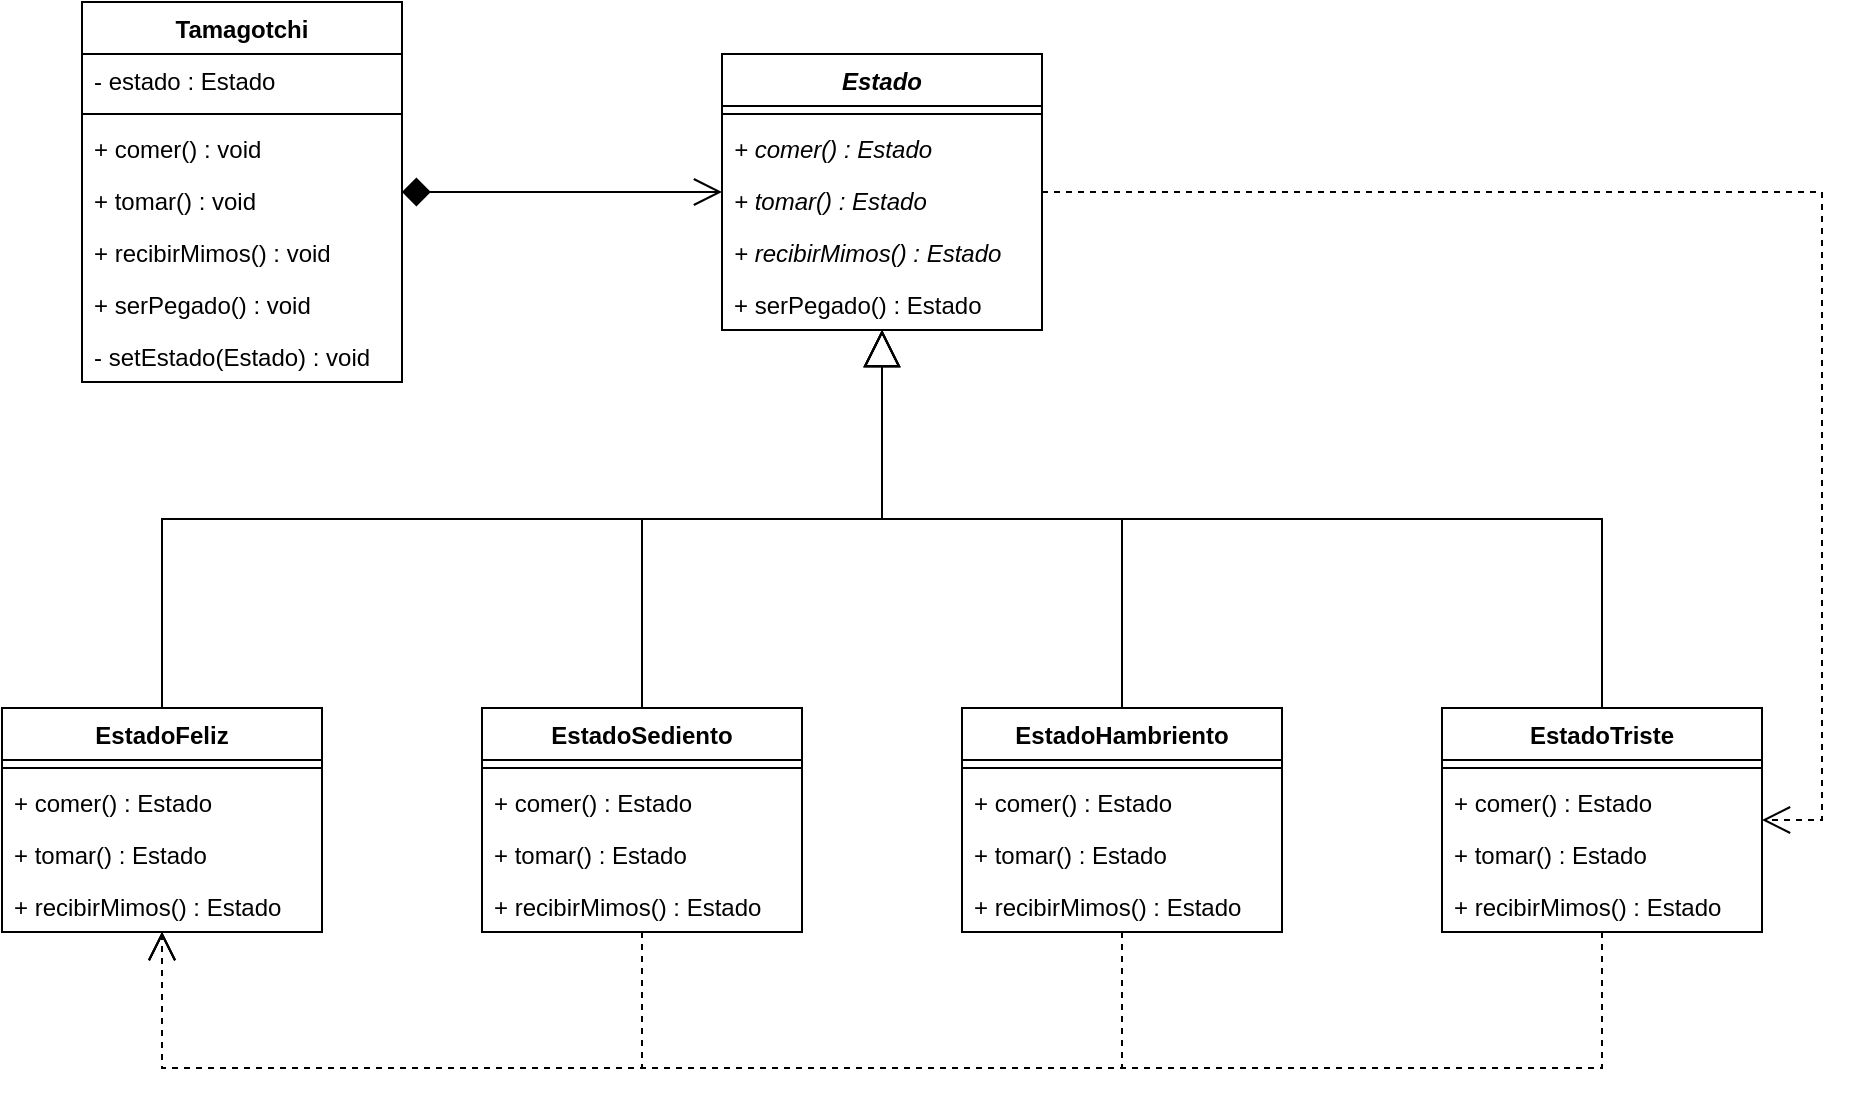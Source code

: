 <mxfile version="22.1.4" type="google" pages="4">
  <diagram name="Diagrama de Clases" id="iJkvesoaRbO__h-8CHu4">
    <mxGraphModel grid="1" page="1" gridSize="10" guides="1" tooltips="1" connect="1" arrows="1" fold="1" pageScale="1" pageWidth="850" pageHeight="1100" math="0" shadow="0">
      <root>
        <mxCell id="0" />
        <mxCell id="1" parent="0" />
        <mxCell id="anLES6G8q1Hw9Uqnw8WI-1" value="Tamagotchi" style="swimlane;fontStyle=1;align=center;verticalAlign=top;childLayout=stackLayout;horizontal=1;startSize=26;horizontalStack=0;resizeParent=1;resizeParentMax=0;resizeLast=0;collapsible=1;marginBottom=0;whiteSpace=wrap;html=1;" vertex="1" parent="1">
          <mxGeometry x="160" y="187" width="160" height="190" as="geometry" />
        </mxCell>
        <mxCell id="anLES6G8q1Hw9Uqnw8WI-2" value="- estado : Estado" style="text;strokeColor=none;fillColor=none;align=left;verticalAlign=top;spacingLeft=4;spacingRight=4;overflow=hidden;rotatable=0;points=[[0,0.5],[1,0.5]];portConstraint=eastwest;whiteSpace=wrap;html=1;" vertex="1" parent="anLES6G8q1Hw9Uqnw8WI-1">
          <mxGeometry y="26" width="160" height="26" as="geometry" />
        </mxCell>
        <mxCell id="anLES6G8q1Hw9Uqnw8WI-3" value="" style="line;strokeWidth=1;fillColor=none;align=left;verticalAlign=middle;spacingTop=-1;spacingLeft=3;spacingRight=3;rotatable=0;labelPosition=right;points=[];portConstraint=eastwest;strokeColor=inherit;" vertex="1" parent="anLES6G8q1Hw9Uqnw8WI-1">
          <mxGeometry y="52" width="160" height="8" as="geometry" />
        </mxCell>
        <mxCell id="anLES6G8q1Hw9Uqnw8WI-4" value="+ comer() : void" style="text;strokeColor=none;fillColor=none;align=left;verticalAlign=top;spacingLeft=4;spacingRight=4;overflow=hidden;rotatable=0;points=[[0,0.5],[1,0.5]];portConstraint=eastwest;whiteSpace=wrap;html=1;" vertex="1" parent="anLES6G8q1Hw9Uqnw8WI-1">
          <mxGeometry y="60" width="160" height="26" as="geometry" />
        </mxCell>
        <mxCell id="anLES6G8q1Hw9Uqnw8WI-5" value="+ tomar() : void" style="text;strokeColor=none;fillColor=none;align=left;verticalAlign=top;spacingLeft=4;spacingRight=4;overflow=hidden;rotatable=0;points=[[0,0.5],[1,0.5]];portConstraint=eastwest;whiteSpace=wrap;html=1;" vertex="1" parent="anLES6G8q1Hw9Uqnw8WI-1">
          <mxGeometry y="86" width="160" height="26" as="geometry" />
        </mxCell>
        <mxCell id="anLES6G8q1Hw9Uqnw8WI-6" value="+ recibirMimos() : void" style="text;strokeColor=none;fillColor=none;align=left;verticalAlign=top;spacingLeft=4;spacingRight=4;overflow=hidden;rotatable=0;points=[[0,0.5],[1,0.5]];portConstraint=eastwest;whiteSpace=wrap;html=1;" vertex="1" parent="anLES6G8q1Hw9Uqnw8WI-1">
          <mxGeometry y="112" width="160" height="26" as="geometry" />
        </mxCell>
        <mxCell id="anLES6G8q1Hw9Uqnw8WI-7" value="+ serPegado() : void" style="text;strokeColor=none;fillColor=none;align=left;verticalAlign=top;spacingLeft=4;spacingRight=4;overflow=hidden;rotatable=0;points=[[0,0.5],[1,0.5]];portConstraint=eastwest;whiteSpace=wrap;html=1;" vertex="1" parent="anLES6G8q1Hw9Uqnw8WI-1">
          <mxGeometry y="138" width="160" height="26" as="geometry" />
        </mxCell>
        <mxCell id="anLES6G8q1Hw9Uqnw8WI-53" value="- setEstado(Estado) : void" style="text;strokeColor=none;fillColor=none;align=left;verticalAlign=top;spacingLeft=4;spacingRight=4;overflow=hidden;rotatable=0;points=[[0,0.5],[1,0.5]];portConstraint=eastwest;whiteSpace=wrap;html=1;" vertex="1" parent="anLES6G8q1Hw9Uqnw8WI-1">
          <mxGeometry y="164" width="160" height="26" as="geometry" />
        </mxCell>
        <mxCell id="anLES6G8q1Hw9Uqnw8WI-15" value="Estado" style="swimlane;fontStyle=3;align=center;verticalAlign=top;childLayout=stackLayout;horizontal=1;startSize=26;horizontalStack=0;resizeParent=1;resizeParentMax=0;resizeLast=0;collapsible=1;marginBottom=0;whiteSpace=wrap;html=1;" vertex="1" parent="1">
          <mxGeometry x="480" y="213" width="160" height="138" as="geometry" />
        </mxCell>
        <mxCell id="anLES6G8q1Hw9Uqnw8WI-17" value="" style="line;strokeWidth=1;fillColor=none;align=left;verticalAlign=middle;spacingTop=-1;spacingLeft=3;spacingRight=3;rotatable=0;labelPosition=right;points=[];portConstraint=eastwest;strokeColor=inherit;" vertex="1" parent="anLES6G8q1Hw9Uqnw8WI-15">
          <mxGeometry y="26" width="160" height="8" as="geometry" />
        </mxCell>
        <mxCell id="anLES6G8q1Hw9Uqnw8WI-19" value="+ comer() : Estado" style="text;strokeColor=none;fillColor=none;align=left;verticalAlign=top;spacingLeft=4;spacingRight=4;overflow=hidden;rotatable=0;points=[[0,0.5],[1,0.5]];portConstraint=eastwest;whiteSpace=wrap;html=1;fontStyle=2" vertex="1" parent="anLES6G8q1Hw9Uqnw8WI-15">
          <mxGeometry y="34" width="160" height="26" as="geometry" />
        </mxCell>
        <mxCell id="anLES6G8q1Hw9Uqnw8WI-20" value="+ tomar() : Estado" style="text;strokeColor=none;fillColor=none;align=left;verticalAlign=top;spacingLeft=4;spacingRight=4;overflow=hidden;rotatable=0;points=[[0,0.5],[1,0.5]];portConstraint=eastwest;whiteSpace=wrap;html=1;fontStyle=2" vertex="1" parent="anLES6G8q1Hw9Uqnw8WI-15">
          <mxGeometry y="60" width="160" height="26" as="geometry" />
        </mxCell>
        <mxCell id="anLES6G8q1Hw9Uqnw8WI-21" value="+ recibirMimos() : Estado" style="text;strokeColor=none;fillColor=none;align=left;verticalAlign=top;spacingLeft=4;spacingRight=4;overflow=hidden;rotatable=0;points=[[0,0.5],[1,0.5]];portConstraint=eastwest;whiteSpace=wrap;html=1;fontStyle=2" vertex="1" parent="anLES6G8q1Hw9Uqnw8WI-15">
          <mxGeometry y="86" width="160" height="26" as="geometry" />
        </mxCell>
        <mxCell id="anLES6G8q1Hw9Uqnw8WI-22" value="+ serPegado() : Estado" style="text;strokeColor=none;fillColor=none;align=left;verticalAlign=top;spacingLeft=4;spacingRight=4;overflow=hidden;rotatable=0;points=[[0,0.5],[1,0.5]];portConstraint=eastwest;whiteSpace=wrap;html=1;fontStyle=0" vertex="1" parent="anLES6G8q1Hw9Uqnw8WI-15">
          <mxGeometry y="112" width="160" height="26" as="geometry" />
        </mxCell>
        <mxCell id="anLES6G8q1Hw9Uqnw8WI-23" value="" style="endArrow=open;endFill=1;endSize=12;html=1;rounded=0;startArrow=diamond;startFill=1;startSize=12;" edge="1" parent="1" source="anLES6G8q1Hw9Uqnw8WI-1" target="anLES6G8q1Hw9Uqnw8WI-15">
          <mxGeometry width="160" relative="1" as="geometry">
            <mxPoint x="340" y="410" as="sourcePoint" />
            <mxPoint x="500" y="410" as="targetPoint" />
          </mxGeometry>
        </mxCell>
        <mxCell id="anLES6G8q1Hw9Uqnw8WI-24" value="EstadoFeliz" style="swimlane;fontStyle=1;align=center;verticalAlign=top;childLayout=stackLayout;horizontal=1;startSize=26;horizontalStack=0;resizeParent=1;resizeParentMax=0;resizeLast=0;collapsible=1;marginBottom=0;whiteSpace=wrap;html=1;" vertex="1" parent="1">
          <mxGeometry x="120" y="540" width="160" height="112" as="geometry" />
        </mxCell>
        <mxCell id="anLES6G8q1Hw9Uqnw8WI-25" value="" style="line;strokeWidth=1;fillColor=none;align=left;verticalAlign=middle;spacingTop=-1;spacingLeft=3;spacingRight=3;rotatable=0;labelPosition=right;points=[];portConstraint=eastwest;strokeColor=inherit;" vertex="1" parent="anLES6G8q1Hw9Uqnw8WI-24">
          <mxGeometry y="26" width="160" height="8" as="geometry" />
        </mxCell>
        <mxCell id="anLES6G8q1Hw9Uqnw8WI-26" value="+ comer() :&amp;nbsp;Estado" style="text;strokeColor=none;fillColor=none;align=left;verticalAlign=top;spacingLeft=4;spacingRight=4;overflow=hidden;rotatable=0;points=[[0,0.5],[1,0.5]];portConstraint=eastwest;whiteSpace=wrap;html=1;" vertex="1" parent="anLES6G8q1Hw9Uqnw8WI-24">
          <mxGeometry y="34" width="160" height="26" as="geometry" />
        </mxCell>
        <mxCell id="anLES6G8q1Hw9Uqnw8WI-27" value="+ tomar() :&amp;nbsp;Estado" style="text;strokeColor=none;fillColor=none;align=left;verticalAlign=top;spacingLeft=4;spacingRight=4;overflow=hidden;rotatable=0;points=[[0,0.5],[1,0.5]];portConstraint=eastwest;whiteSpace=wrap;html=1;" vertex="1" parent="anLES6G8q1Hw9Uqnw8WI-24">
          <mxGeometry y="60" width="160" height="26" as="geometry" />
        </mxCell>
        <mxCell id="anLES6G8q1Hw9Uqnw8WI-28" value="+ recibirMimos() :&amp;nbsp;Estado" style="text;strokeColor=none;fillColor=none;align=left;verticalAlign=top;spacingLeft=4;spacingRight=4;overflow=hidden;rotatable=0;points=[[0,0.5],[1,0.5]];portConstraint=eastwest;whiteSpace=wrap;html=1;" vertex="1" parent="anLES6G8q1Hw9Uqnw8WI-24">
          <mxGeometry y="86" width="160" height="26" as="geometry" />
        </mxCell>
        <mxCell id="anLES6G8q1Hw9Uqnw8WI-36" value="EstadoHambriento" style="swimlane;fontStyle=1;align=center;verticalAlign=top;childLayout=stackLayout;horizontal=1;startSize=26;horizontalStack=0;resizeParent=1;resizeParentMax=0;resizeLast=0;collapsible=1;marginBottom=0;whiteSpace=wrap;html=1;" vertex="1" parent="1">
          <mxGeometry x="600" y="540" width="160" height="112" as="geometry" />
        </mxCell>
        <mxCell id="anLES6G8q1Hw9Uqnw8WI-37" value="" style="line;strokeWidth=1;fillColor=none;align=left;verticalAlign=middle;spacingTop=-1;spacingLeft=3;spacingRight=3;rotatable=0;labelPosition=right;points=[];portConstraint=eastwest;strokeColor=inherit;" vertex="1" parent="anLES6G8q1Hw9Uqnw8WI-36">
          <mxGeometry y="26" width="160" height="8" as="geometry" />
        </mxCell>
        <mxCell id="anLES6G8q1Hw9Uqnw8WI-38" value="+ comer() :&amp;nbsp;Estado" style="text;strokeColor=none;fillColor=none;align=left;verticalAlign=top;spacingLeft=4;spacingRight=4;overflow=hidden;rotatable=0;points=[[0,0.5],[1,0.5]];portConstraint=eastwest;whiteSpace=wrap;html=1;" vertex="1" parent="anLES6G8q1Hw9Uqnw8WI-36">
          <mxGeometry y="34" width="160" height="26" as="geometry" />
        </mxCell>
        <mxCell id="anLES6G8q1Hw9Uqnw8WI-39" value="+ tomar() :&amp;nbsp;Estado" style="text;strokeColor=none;fillColor=none;align=left;verticalAlign=top;spacingLeft=4;spacingRight=4;overflow=hidden;rotatable=0;points=[[0,0.5],[1,0.5]];portConstraint=eastwest;whiteSpace=wrap;html=1;" vertex="1" parent="anLES6G8q1Hw9Uqnw8WI-36">
          <mxGeometry y="60" width="160" height="26" as="geometry" />
        </mxCell>
        <mxCell id="anLES6G8q1Hw9Uqnw8WI-40" value="+ recibirMimos() :&amp;nbsp;Estado" style="text;strokeColor=none;fillColor=none;align=left;verticalAlign=top;spacingLeft=4;spacingRight=4;overflow=hidden;rotatable=0;points=[[0,0.5],[1,0.5]];portConstraint=eastwest;whiteSpace=wrap;html=1;" vertex="1" parent="anLES6G8q1Hw9Uqnw8WI-36">
          <mxGeometry y="86" width="160" height="26" as="geometry" />
        </mxCell>
        <mxCell id="anLES6G8q1Hw9Uqnw8WI-48" value="" style="endArrow=block;endSize=16;endFill=0;html=1;rounded=0;edgeStyle=elbowEdgeStyle;elbow=vertical;" edge="1" parent="1" source="anLES6G8q1Hw9Uqnw8WI-24" target="anLES6G8q1Hw9Uqnw8WI-15">
          <mxGeometry width="160" relative="1" as="geometry">
            <mxPoint x="340" y="410" as="sourcePoint" />
            <mxPoint x="500" y="410" as="targetPoint" />
          </mxGeometry>
        </mxCell>
        <mxCell id="anLES6G8q1Hw9Uqnw8WI-49" value="" style="endArrow=block;endSize=16;endFill=0;html=1;rounded=0;edgeStyle=elbowEdgeStyle;elbow=vertical;" edge="1" parent="1" source="i2St4k9-VSdj828ohqzY-6" target="anLES6G8q1Hw9Uqnw8WI-15">
          <mxGeometry width="160" relative="1" as="geometry">
            <mxPoint x="440" y="540" as="sourcePoint" />
            <mxPoint x="494" y="361" as="targetPoint" />
          </mxGeometry>
        </mxCell>
        <mxCell id="anLES6G8q1Hw9Uqnw8WI-50" value="" style="endArrow=block;endSize=16;endFill=0;html=1;rounded=0;edgeStyle=elbowEdgeStyle;elbow=vertical;" edge="1" parent="1" source="anLES6G8q1Hw9Uqnw8WI-36" target="anLES6G8q1Hw9Uqnw8WI-15">
          <mxGeometry width="160" relative="1" as="geometry">
            <mxPoint x="475" y="550" as="sourcePoint" />
            <mxPoint x="545" y="361" as="targetPoint" />
          </mxGeometry>
        </mxCell>
        <mxCell id="anLES6G8q1Hw9Uqnw8WI-51" value="" style="endArrow=block;endSize=16;endFill=0;html=1;rounded=0;edgeStyle=elbowEdgeStyle;elbow=vertical;" edge="1" parent="1" source="i2St4k9-VSdj828ohqzY-1" target="anLES6G8q1Hw9Uqnw8WI-15">
          <mxGeometry width="160" relative="1" as="geometry">
            <mxPoint x="920" y="540" as="sourcePoint" />
            <mxPoint x="595" y="361" as="targetPoint" />
          </mxGeometry>
        </mxCell>
        <mxCell id="anLES6G8q1Hw9Uqnw8WI-62" value="" style="endArrow=open;endSize=12;dashed=1;html=1;rounded=0;edgeStyle=elbowEdgeStyle;elbow=vertical;" edge="1" parent="1" source="i2St4k9-VSdj828ohqzY-6" target="anLES6G8q1Hw9Uqnw8WI-24">
          <mxGeometry width="160" relative="1" as="geometry">
            <mxPoint x="440" y="652" as="sourcePoint" />
            <mxPoint x="520" y="410" as="targetPoint" />
            <Array as="points">
              <mxPoint x="200" y="720" />
              <mxPoint x="320" y="720" />
            </Array>
          </mxGeometry>
        </mxCell>
        <mxCell id="anLES6G8q1Hw9Uqnw8WI-63" value="" style="endArrow=open;endSize=12;dashed=1;html=1;rounded=0;edgeStyle=elbowEdgeStyle;elbow=vertical;" edge="1" parent="1" source="anLES6G8q1Hw9Uqnw8WI-36" target="anLES6G8q1Hw9Uqnw8WI-24">
          <mxGeometry width="160" relative="1" as="geometry">
            <mxPoint x="450" y="688" as="sourcePoint" />
            <mxPoint x="210" y="688" as="targetPoint" />
            <Array as="points">
              <mxPoint x="450" y="720" />
            </Array>
          </mxGeometry>
        </mxCell>
        <mxCell id="anLES6G8q1Hw9Uqnw8WI-64" value="" style="endArrow=open;endSize=12;dashed=1;html=1;rounded=0;edgeStyle=elbowEdgeStyle;elbow=vertical;" edge="1" parent="1" source="i2St4k9-VSdj828ohqzY-1" target="anLES6G8q1Hw9Uqnw8WI-24">
          <mxGeometry width="160" relative="1" as="geometry">
            <mxPoint x="920" y="652" as="sourcePoint" />
            <mxPoint x="220" y="698" as="targetPoint" />
            <Array as="points">
              <mxPoint x="540" y="720" />
            </Array>
          </mxGeometry>
        </mxCell>
        <mxCell id="anLES6G8q1Hw9Uqnw8WI-65" value="" style="endArrow=open;endSize=12;dashed=1;html=1;rounded=0;edgeStyle=elbowEdgeStyle;" edge="1" parent="1" source="anLES6G8q1Hw9Uqnw8WI-15" target="i2St4k9-VSdj828ohqzY-1">
          <mxGeometry width="160" relative="1" as="geometry">
            <mxPoint x="360" y="520" as="sourcePoint" />
            <mxPoint x="1000" y="596" as="targetPoint" />
            <Array as="points">
              <mxPoint x="1030" y="450" />
            </Array>
          </mxGeometry>
        </mxCell>
        <mxCell id="i2St4k9-VSdj828ohqzY-1" value="EstadoTriste" style="swimlane;fontStyle=1;align=center;verticalAlign=top;childLayout=stackLayout;horizontal=1;startSize=26;horizontalStack=0;resizeParent=1;resizeParentMax=0;resizeLast=0;collapsible=1;marginBottom=0;whiteSpace=wrap;html=1;" vertex="1" parent="1">
          <mxGeometry x="840" y="540" width="160" height="112" as="geometry" />
        </mxCell>
        <mxCell id="i2St4k9-VSdj828ohqzY-2" value="" style="line;strokeWidth=1;fillColor=none;align=left;verticalAlign=middle;spacingTop=-1;spacingLeft=3;spacingRight=3;rotatable=0;labelPosition=right;points=[];portConstraint=eastwest;strokeColor=inherit;" vertex="1" parent="i2St4k9-VSdj828ohqzY-1">
          <mxGeometry y="26" width="160" height="8" as="geometry" />
        </mxCell>
        <mxCell id="i2St4k9-VSdj828ohqzY-3" value="+ comer() :&amp;nbsp;Estado" style="text;strokeColor=none;fillColor=none;align=left;verticalAlign=top;spacingLeft=4;spacingRight=4;overflow=hidden;rotatable=0;points=[[0,0.5],[1,0.5]];portConstraint=eastwest;whiteSpace=wrap;html=1;" vertex="1" parent="i2St4k9-VSdj828ohqzY-1">
          <mxGeometry y="34" width="160" height="26" as="geometry" />
        </mxCell>
        <mxCell id="i2St4k9-VSdj828ohqzY-4" value="+ tomar() :&amp;nbsp;Estado" style="text;strokeColor=none;fillColor=none;align=left;verticalAlign=top;spacingLeft=4;spacingRight=4;overflow=hidden;rotatable=0;points=[[0,0.5],[1,0.5]];portConstraint=eastwest;whiteSpace=wrap;html=1;" vertex="1" parent="i2St4k9-VSdj828ohqzY-1">
          <mxGeometry y="60" width="160" height="26" as="geometry" />
        </mxCell>
        <mxCell id="i2St4k9-VSdj828ohqzY-5" value="+ recibirMimos() :&amp;nbsp;Estado" style="text;strokeColor=none;fillColor=none;align=left;verticalAlign=top;spacingLeft=4;spacingRight=4;overflow=hidden;rotatable=0;points=[[0,0.5],[1,0.5]];portConstraint=eastwest;whiteSpace=wrap;html=1;" vertex="1" parent="i2St4k9-VSdj828ohqzY-1">
          <mxGeometry y="86" width="160" height="26" as="geometry" />
        </mxCell>
        <mxCell id="i2St4k9-VSdj828ohqzY-6" value="EstadoSediento" style="swimlane;fontStyle=1;align=center;verticalAlign=top;childLayout=stackLayout;horizontal=1;startSize=26;horizontalStack=0;resizeParent=1;resizeParentMax=0;resizeLast=0;collapsible=1;marginBottom=0;whiteSpace=wrap;html=1;" vertex="1" parent="1">
          <mxGeometry x="360" y="540" width="160" height="112" as="geometry" />
        </mxCell>
        <mxCell id="i2St4k9-VSdj828ohqzY-7" value="" style="line;strokeWidth=1;fillColor=none;align=left;verticalAlign=middle;spacingTop=-1;spacingLeft=3;spacingRight=3;rotatable=0;labelPosition=right;points=[];portConstraint=eastwest;strokeColor=inherit;" vertex="1" parent="i2St4k9-VSdj828ohqzY-6">
          <mxGeometry y="26" width="160" height="8" as="geometry" />
        </mxCell>
        <mxCell id="i2St4k9-VSdj828ohqzY-8" value="+ comer() :&amp;nbsp;Estado" style="text;strokeColor=none;fillColor=none;align=left;verticalAlign=top;spacingLeft=4;spacingRight=4;overflow=hidden;rotatable=0;points=[[0,0.5],[1,0.5]];portConstraint=eastwest;whiteSpace=wrap;html=1;" vertex="1" parent="i2St4k9-VSdj828ohqzY-6">
          <mxGeometry y="34" width="160" height="26" as="geometry" />
        </mxCell>
        <mxCell id="i2St4k9-VSdj828ohqzY-9" value="+ tomar() :&amp;nbsp;Estado" style="text;strokeColor=none;fillColor=none;align=left;verticalAlign=top;spacingLeft=4;spacingRight=4;overflow=hidden;rotatable=0;points=[[0,0.5],[1,0.5]];portConstraint=eastwest;whiteSpace=wrap;html=1;" vertex="1" parent="i2St4k9-VSdj828ohqzY-6">
          <mxGeometry y="60" width="160" height="26" as="geometry" />
        </mxCell>
        <mxCell id="i2St4k9-VSdj828ohqzY-10" value="+ recibirMimos() :&amp;nbsp;Estado" style="text;strokeColor=none;fillColor=none;align=left;verticalAlign=top;spacingLeft=4;spacingRight=4;overflow=hidden;rotatable=0;points=[[0,0.5],[1,0.5]];portConstraint=eastwest;whiteSpace=wrap;html=1;" vertex="1" parent="i2St4k9-VSdj828ohqzY-6">
          <mxGeometry y="86" width="160" height="26" as="geometry" />
        </mxCell>
      </root>
    </mxGraphModel>
  </diagram>
  <diagram id="Ha4z5SKIkfL7u2H2Bi-_" name="DS1">
    <mxGraphModel grid="1" page="1" gridSize="10" guides="1" tooltips="1" connect="1" arrows="1" fold="1" pageScale="1" pageWidth="850" pageHeight="1100" math="0" shadow="0">
      <root>
        <mxCell id="0" />
        <mxCell id="1" parent="0" />
        <mxCell id="MkkHZo0UA36lf8ZiI5Wc-1" value="Murray : Tamagotchi" style="shape=umlLifeline;perimeter=lifelinePerimeter;whiteSpace=wrap;html=1;container=1;dropTarget=0;collapsible=0;recursiveResize=0;outlineConnect=0;portConstraint=eastwest;newEdgeStyle={&quot;edgeStyle&quot;:&quot;elbowEdgeStyle&quot;,&quot;elbow&quot;:&quot;vertical&quot;,&quot;curved&quot;:0,&quot;rounded&quot;:0};" vertex="1" parent="1">
          <mxGeometry x="120" y="240" width="100" height="400" as="geometry" />
        </mxCell>
        <mxCell id="MkkHZo0UA36lf8ZiI5Wc-2" value="" style="html=1;points=[];perimeter=orthogonalPerimeter;outlineConnect=0;targetShapes=umlLifeline;portConstraint=eastwest;newEdgeStyle={&quot;edgeStyle&quot;:&quot;elbowEdgeStyle&quot;,&quot;elbow&quot;:&quot;vertical&quot;,&quot;curved&quot;:0,&quot;rounded&quot;:0};" vertex="1" parent="MkkHZo0UA36lf8ZiI5Wc-1">
          <mxGeometry x="45" y="80" width="10" height="300" as="geometry" />
        </mxCell>
        <mxCell id="MkkHZo0UA36lf8ZiI5Wc-3" value="comer()" style="html=1;verticalAlign=bottom;endArrow=block;edgeStyle=elbowEdgeStyle;elbow=vertical;curved=0;rounded=0;" edge="1" parent="MkkHZo0UA36lf8ZiI5Wc-1" target="MkkHZo0UA36lf8ZiI5Wc-2">
          <mxGeometry relative="1" as="geometry">
            <mxPoint x="-40" y="80" as="sourcePoint" />
          </mxGeometry>
        </mxCell>
        <mxCell id="MkkHZo0UA36lf8ZiI5Wc-4" value="return" style="html=1;verticalAlign=bottom;endArrow=open;dashed=1;endSize=8;edgeStyle=elbowEdgeStyle;elbow=vertical;curved=0;rounded=0;" edge="1" parent="MkkHZo0UA36lf8ZiI5Wc-1">
          <mxGeometry relative="1" as="geometry">
            <mxPoint x="-40" y="380" as="targetPoint" />
            <mxPoint x="45" y="380" as="sourcePoint" />
          </mxGeometry>
        </mxCell>
        <mxCell id="1IWyu81ATxGlyBUhyrp8-4" value="" style="html=1;points=[];perimeter=orthogonalPerimeter;outlineConnect=0;targetShapes=umlLifeline;portConstraint=eastwest;newEdgeStyle={&quot;edgeStyle&quot;:&quot;elbowEdgeStyle&quot;,&quot;elbow&quot;:&quot;vertical&quot;,&quot;curved&quot;:0,&quot;rounded&quot;:0};" vertex="1" parent="MkkHZo0UA36lf8ZiI5Wc-1">
          <mxGeometry x="50" y="220" width="10" height="40" as="geometry" />
        </mxCell>
        <mxCell id="1IWyu81ATxGlyBUhyrp8-5" value="setEstado(F)" style="html=1;align=left;spacingLeft=2;endArrow=block;rounded=0;edgeStyle=orthogonalEdgeStyle;curved=0;rounded=0;" edge="1" parent="MkkHZo0UA36lf8ZiI5Wc-1" target="1IWyu81ATxGlyBUhyrp8-4">
          <mxGeometry relative="1" as="geometry">
            <mxPoint x="55" y="200" as="sourcePoint" />
            <Array as="points">
              <mxPoint x="85" y="230" />
            </Array>
          </mxGeometry>
        </mxCell>
        <mxCell id="MkkHZo0UA36lf8ZiI5Wc-5" value="H : EstadoHambriento" style="shape=umlLifeline;perimeter=lifelinePerimeter;whiteSpace=wrap;html=1;container=1;dropTarget=0;collapsible=0;recursiveResize=0;outlineConnect=0;portConstraint=eastwest;newEdgeStyle={&quot;edgeStyle&quot;:&quot;elbowEdgeStyle&quot;,&quot;elbow&quot;:&quot;vertical&quot;,&quot;curved&quot;:0,&quot;rounded&quot;:0};" vertex="1" parent="1">
          <mxGeometry x="280" y="240" width="100" height="240" as="geometry" />
        </mxCell>
        <mxCell id="MkkHZo0UA36lf8ZiI5Wc-6" value="" style="html=1;points=[];perimeter=orthogonalPerimeter;outlineConnect=0;targetShapes=umlLifeline;portConstraint=eastwest;newEdgeStyle={&quot;edgeStyle&quot;:&quot;elbowEdgeStyle&quot;,&quot;elbow&quot;:&quot;vertical&quot;,&quot;curved&quot;:0,&quot;rounded&quot;:0};" vertex="1" parent="MkkHZo0UA36lf8ZiI5Wc-5">
          <mxGeometry x="45" y="110" width="10" height="50" as="geometry" />
        </mxCell>
        <mxCell id="1IWyu81ATxGlyBUhyrp8-6" value="" style="shape=umlDestroy;whiteSpace=wrap;html=1;strokeWidth=3;targetShapes=umlLifeline;" vertex="1" parent="MkkHZo0UA36lf8ZiI5Wc-5">
          <mxGeometry x="35" y="225" width="30" height="30" as="geometry" />
        </mxCell>
        <mxCell id="MkkHZo0UA36lf8ZiI5Wc-7" value="comer()" style="html=1;verticalAlign=bottom;endArrow=block;edgeStyle=elbowEdgeStyle;elbow=vertical;curved=0;rounded=0;" edge="1" parent="1">
          <mxGeometry relative="1" as="geometry">
            <mxPoint x="175" y="350" as="sourcePoint" />
            <mxPoint x="325" y="350" as="targetPoint" />
          </mxGeometry>
        </mxCell>
        <mxCell id="MkkHZo0UA36lf8ZiI5Wc-8" value="F" style="html=1;verticalAlign=bottom;endArrow=open;dashed=1;endSize=8;edgeStyle=elbowEdgeStyle;elbow=vertical;curved=0;rounded=0;" edge="1" parent="1">
          <mxGeometry relative="1" as="geometry">
            <mxPoint x="175" y="400" as="targetPoint" />
            <mxPoint x="325" y="400" as="sourcePoint" />
          </mxGeometry>
        </mxCell>
        <mxCell id="1IWyu81ATxGlyBUhyrp8-1" value="F : EstadoFeliz" style="shape=umlLifeline;perimeter=lifelinePerimeter;whiteSpace=wrap;html=1;container=1;dropTarget=0;collapsible=0;recursiveResize=0;outlineConnect=0;portConstraint=eastwest;newEdgeStyle={&quot;edgeStyle&quot;:&quot;elbowEdgeStyle&quot;,&quot;elbow&quot;:&quot;vertical&quot;,&quot;curved&quot;:0,&quot;rounded&quot;:0};" vertex="1" parent="1">
          <mxGeometry x="400" y="360" width="100" height="280" as="geometry" />
        </mxCell>
        <mxCell id="1IWyu81ATxGlyBUhyrp8-2" value="new()" style="html=1;verticalAlign=bottom;endArrow=block;edgeStyle=elbowEdgeStyle;elbow=vertical;curved=0;rounded=0;" edge="1" parent="1" source="MkkHZo0UA36lf8ZiI5Wc-6">
          <mxGeometry relative="1" as="geometry">
            <mxPoint x="340" y="380" as="sourcePoint" />
            <mxPoint x="400" y="380" as="targetPoint" />
          </mxGeometry>
        </mxCell>
        <mxCell id="1IWyu81ATxGlyBUhyrp8-7" value="" style="html=1;align=left;spacingLeft=2;endArrow=block;rounded=0;edgeStyle=orthogonalEdgeStyle;curved=0;rounded=0;dashed=1;" edge="1" parent="1" target="MkkHZo0UA36lf8ZiI5Wc-2">
          <mxGeometry relative="1" as="geometry">
            <mxPoint x="180" y="500" as="sourcePoint" />
            <Array as="points">
              <mxPoint x="210" y="500" />
              <mxPoint x="210" y="530" />
            </Array>
            <mxPoint x="185" y="530" as="targetPoint" />
          </mxGeometry>
        </mxCell>
      </root>
    </mxGraphModel>
  </diagram>
  <diagram id="g1yPDgTV8mZjyL7dnl-d" name="DS2">
    <mxGraphModel grid="1" page="1" gridSize="10" guides="1" tooltips="1" connect="1" arrows="1" fold="1" pageScale="1" pageWidth="850" pageHeight="1100" math="0" shadow="0">
      <root>
        <mxCell id="0" />
        <mxCell id="1" parent="0" />
        <mxCell id="8OC7uZMjXaDD_MNG6H2a-1" value="Murray : Tamagotchi" style="shape=umlLifeline;perimeter=lifelinePerimeter;whiteSpace=wrap;html=1;container=1;dropTarget=0;collapsible=0;recursiveResize=0;outlineConnect=0;portConstraint=eastwest;newEdgeStyle={&quot;edgeStyle&quot;:&quot;elbowEdgeStyle&quot;,&quot;elbow&quot;:&quot;vertical&quot;,&quot;curved&quot;:0,&quot;rounded&quot;:0};" vertex="1" parent="1">
          <mxGeometry x="120" y="240" width="100" height="400" as="geometry" />
        </mxCell>
        <mxCell id="8OC7uZMjXaDD_MNG6H2a-2" value="" style="html=1;points=[];perimeter=orthogonalPerimeter;outlineConnect=0;targetShapes=umlLifeline;portConstraint=eastwest;newEdgeStyle={&quot;edgeStyle&quot;:&quot;elbowEdgeStyle&quot;,&quot;elbow&quot;:&quot;vertical&quot;,&quot;curved&quot;:0,&quot;rounded&quot;:0};" vertex="1" parent="8OC7uZMjXaDD_MNG6H2a-1">
          <mxGeometry x="45" y="80" width="10" height="300" as="geometry" />
        </mxCell>
        <mxCell id="8OC7uZMjXaDD_MNG6H2a-3" value="serPegado()" style="html=1;verticalAlign=bottom;endArrow=block;edgeStyle=elbowEdgeStyle;elbow=vertical;curved=0;rounded=0;" edge="1" parent="8OC7uZMjXaDD_MNG6H2a-1" target="8OC7uZMjXaDD_MNG6H2a-2">
          <mxGeometry relative="1" as="geometry">
            <mxPoint x="-40" y="80" as="sourcePoint" />
          </mxGeometry>
        </mxCell>
        <mxCell id="8OC7uZMjXaDD_MNG6H2a-5" value="" style="html=1;points=[];perimeter=orthogonalPerimeter;outlineConnect=0;targetShapes=umlLifeline;portConstraint=eastwest;newEdgeStyle={&quot;edgeStyle&quot;:&quot;elbowEdgeStyle&quot;,&quot;elbow&quot;:&quot;vertical&quot;,&quot;curved&quot;:0,&quot;rounded&quot;:0};" vertex="1" parent="8OC7uZMjXaDD_MNG6H2a-1">
          <mxGeometry x="50" y="220" width="10" height="40" as="geometry" />
        </mxCell>
        <mxCell id="8OC7uZMjXaDD_MNG6H2a-6" value="setEstado(T)" style="html=1;align=left;spacingLeft=2;endArrow=block;rounded=0;edgeStyle=orthogonalEdgeStyle;curved=0;rounded=0;" edge="1" parent="8OC7uZMjXaDD_MNG6H2a-1" target="8OC7uZMjXaDD_MNG6H2a-5">
          <mxGeometry relative="1" as="geometry">
            <mxPoint x="55" y="200" as="sourcePoint" />
            <Array as="points">
              <mxPoint x="85" y="230" />
            </Array>
          </mxGeometry>
        </mxCell>
        <mxCell id="8OC7uZMjXaDD_MNG6H2a-7" value="S : EstadoSediento" style="shape=umlLifeline;perimeter=lifelinePerimeter;whiteSpace=wrap;html=1;container=1;dropTarget=0;collapsible=0;recursiveResize=0;outlineConnect=0;portConstraint=eastwest;newEdgeStyle={&quot;edgeStyle&quot;:&quot;elbowEdgeStyle&quot;,&quot;elbow&quot;:&quot;vertical&quot;,&quot;curved&quot;:0,&quot;rounded&quot;:0};" vertex="1" parent="1">
          <mxGeometry x="280" y="240" width="100" height="240" as="geometry" />
        </mxCell>
        <mxCell id="8OC7uZMjXaDD_MNG6H2a-8" value="" style="html=1;points=[];perimeter=orthogonalPerimeter;outlineConnect=0;targetShapes=umlLifeline;portConstraint=eastwest;newEdgeStyle={&quot;edgeStyle&quot;:&quot;elbowEdgeStyle&quot;,&quot;elbow&quot;:&quot;vertical&quot;,&quot;curved&quot;:0,&quot;rounded&quot;:0};" vertex="1" parent="8OC7uZMjXaDD_MNG6H2a-7">
          <mxGeometry x="45" y="110" width="10" height="50" as="geometry" />
        </mxCell>
        <mxCell id="8OC7uZMjXaDD_MNG6H2a-9" value="" style="shape=umlDestroy;whiteSpace=wrap;html=1;strokeWidth=3;targetShapes=umlLifeline;" vertex="1" parent="8OC7uZMjXaDD_MNG6H2a-7">
          <mxGeometry x="35" y="225" width="30" height="30" as="geometry" />
        </mxCell>
        <mxCell id="8OC7uZMjXaDD_MNG6H2a-10" value="serPegado()" style="html=1;verticalAlign=bottom;endArrow=block;edgeStyle=elbowEdgeStyle;elbow=vertical;curved=0;rounded=0;" edge="1" parent="1">
          <mxGeometry relative="1" as="geometry">
            <mxPoint x="175" y="350" as="sourcePoint" />
            <mxPoint x="325" y="350" as="targetPoint" />
          </mxGeometry>
        </mxCell>
        <mxCell id="8OC7uZMjXaDD_MNG6H2a-11" value="T" style="html=1;verticalAlign=bottom;endArrow=open;dashed=1;endSize=8;edgeStyle=elbowEdgeStyle;elbow=vertical;curved=0;rounded=0;" edge="1" parent="1">
          <mxGeometry relative="1" as="geometry">
            <mxPoint x="175" y="400" as="targetPoint" />
            <mxPoint x="325" y="400" as="sourcePoint" />
          </mxGeometry>
        </mxCell>
        <mxCell id="8OC7uZMjXaDD_MNG6H2a-12" value="T : EstadoTriste" style="shape=umlLifeline;perimeter=lifelinePerimeter;whiteSpace=wrap;html=1;container=1;dropTarget=0;collapsible=0;recursiveResize=0;outlineConnect=0;portConstraint=eastwest;newEdgeStyle={&quot;edgeStyle&quot;:&quot;elbowEdgeStyle&quot;,&quot;elbow&quot;:&quot;vertical&quot;,&quot;curved&quot;:0,&quot;rounded&quot;:0};" vertex="1" parent="1">
          <mxGeometry x="400" y="360" width="100" height="280" as="geometry" />
        </mxCell>
        <mxCell id="8OC7uZMjXaDD_MNG6H2a-13" value="new()" style="html=1;verticalAlign=bottom;endArrow=block;edgeStyle=elbowEdgeStyle;elbow=vertical;curved=0;rounded=0;" edge="1" parent="1" source="8OC7uZMjXaDD_MNG6H2a-8">
          <mxGeometry relative="1" as="geometry">
            <mxPoint x="340" y="380" as="sourcePoint" />
            <mxPoint x="400" y="380" as="targetPoint" />
          </mxGeometry>
        </mxCell>
        <mxCell id="8OC7uZMjXaDD_MNG6H2a-14" value="" style="html=1;align=left;spacingLeft=2;endArrow=block;rounded=0;edgeStyle=orthogonalEdgeStyle;curved=0;rounded=0;dashed=1;" edge="1" parent="1" target="8OC7uZMjXaDD_MNG6H2a-2">
          <mxGeometry relative="1" as="geometry">
            <mxPoint x="180" y="500" as="sourcePoint" />
            <Array as="points">
              <mxPoint x="210" y="500" />
              <mxPoint x="210" y="530" />
            </Array>
            <mxPoint x="185" y="530" as="targetPoint" />
          </mxGeometry>
        </mxCell>
      </root>
    </mxGraphModel>
  </diagram>
  <diagram id="dtoY25PZXfY0nZWnS-5k" name="DS3">
    <mxGraphModel grid="1" page="1" gridSize="10" guides="1" tooltips="1" connect="1" arrows="1" fold="1" pageScale="1" pageWidth="850" pageHeight="1100" math="0" shadow="0">
      <root>
        <mxCell id="0" />
        <mxCell id="1" parent="0" />
        <mxCell id="JPDiTngoKsdB0M7IFQiP-1" value="Murray : Tamagotchi" style="shape=umlLifeline;perimeter=lifelinePerimeter;whiteSpace=wrap;html=1;container=1;dropTarget=0;collapsible=0;recursiveResize=0;outlineConnect=0;portConstraint=eastwest;newEdgeStyle={&quot;edgeStyle&quot;:&quot;elbowEdgeStyle&quot;,&quot;elbow&quot;:&quot;vertical&quot;,&quot;curved&quot;:0,&quot;rounded&quot;:0};" vertex="1" parent="1">
          <mxGeometry x="120" y="240" width="100" height="400" as="geometry" />
        </mxCell>
        <mxCell id="JPDiTngoKsdB0M7IFQiP-2" value="" style="html=1;points=[];perimeter=orthogonalPerimeter;outlineConnect=0;targetShapes=umlLifeline;portConstraint=eastwest;newEdgeStyle={&quot;edgeStyle&quot;:&quot;elbowEdgeStyle&quot;,&quot;elbow&quot;:&quot;vertical&quot;,&quot;curved&quot;:0,&quot;rounded&quot;:0};" vertex="1" parent="JPDiTngoKsdB0M7IFQiP-1">
          <mxGeometry x="45" y="80" width="10" height="300" as="geometry" />
        </mxCell>
        <mxCell id="JPDiTngoKsdB0M7IFQiP-3" value="tomar()" style="html=1;verticalAlign=bottom;endArrow=block;edgeStyle=elbowEdgeStyle;elbow=vertical;curved=0;rounded=0;" edge="1" parent="JPDiTngoKsdB0M7IFQiP-1" target="JPDiTngoKsdB0M7IFQiP-2">
          <mxGeometry relative="1" as="geometry">
            <mxPoint x="-40" y="80" as="sourcePoint" />
          </mxGeometry>
        </mxCell>
        <mxCell id="JPDiTngoKsdB0M7IFQiP-4" value="return" style="html=1;verticalAlign=bottom;endArrow=open;dashed=1;endSize=8;edgeStyle=elbowEdgeStyle;elbow=vertical;curved=0;rounded=0;" edge="1" parent="JPDiTngoKsdB0M7IFQiP-1">
          <mxGeometry relative="1" as="geometry">
            <mxPoint x="-40" y="380" as="targetPoint" />
            <mxPoint x="45" y="380" as="sourcePoint" />
          </mxGeometry>
        </mxCell>
        <mxCell id="JPDiTngoKsdB0M7IFQiP-5" value="" style="html=1;points=[];perimeter=orthogonalPerimeter;outlineConnect=0;targetShapes=umlLifeline;portConstraint=eastwest;newEdgeStyle={&quot;edgeStyle&quot;:&quot;elbowEdgeStyle&quot;,&quot;elbow&quot;:&quot;vertical&quot;,&quot;curved&quot;:0,&quot;rounded&quot;:0};" vertex="1" parent="JPDiTngoKsdB0M7IFQiP-1">
          <mxGeometry x="50" y="220" width="10" height="40" as="geometry" />
        </mxCell>
        <mxCell id="JPDiTngoKsdB0M7IFQiP-6" value="setEstado(T)" style="html=1;align=left;spacingLeft=2;endArrow=block;rounded=0;edgeStyle=orthogonalEdgeStyle;curved=0;rounded=0;" edge="1" parent="JPDiTngoKsdB0M7IFQiP-1" target="JPDiTngoKsdB0M7IFQiP-5">
          <mxGeometry relative="1" as="geometry">
            <mxPoint x="55" y="200" as="sourcePoint" />
            <Array as="points">
              <mxPoint x="85" y="230" />
            </Array>
          </mxGeometry>
        </mxCell>
        <mxCell id="JPDiTngoKsdB0M7IFQiP-7" value="T : EstadoTriste" style="shape=umlLifeline;perimeter=lifelinePerimeter;whiteSpace=wrap;html=1;container=1;dropTarget=0;collapsible=0;recursiveResize=0;outlineConnect=0;portConstraint=eastwest;newEdgeStyle={&quot;edgeStyle&quot;:&quot;elbowEdgeStyle&quot;,&quot;elbow&quot;:&quot;vertical&quot;,&quot;curved&quot;:0,&quot;rounded&quot;:0};" vertex="1" parent="1">
          <mxGeometry x="280" y="240" width="100" height="400" as="geometry" />
        </mxCell>
        <mxCell id="JPDiTngoKsdB0M7IFQiP-8" value="" style="html=1;points=[];perimeter=orthogonalPerimeter;outlineConnect=0;targetShapes=umlLifeline;portConstraint=eastwest;newEdgeStyle={&quot;edgeStyle&quot;:&quot;elbowEdgeStyle&quot;,&quot;elbow&quot;:&quot;vertical&quot;,&quot;curved&quot;:0,&quot;rounded&quot;:0};" vertex="1" parent="JPDiTngoKsdB0M7IFQiP-7">
          <mxGeometry x="45" y="110" width="10" height="50" as="geometry" />
        </mxCell>
        <mxCell id="JPDiTngoKsdB0M7IFQiP-10" value="tomar()" style="html=1;verticalAlign=bottom;endArrow=block;edgeStyle=elbowEdgeStyle;elbow=vertical;curved=0;rounded=0;" edge="1" parent="1">
          <mxGeometry relative="1" as="geometry">
            <mxPoint x="175" y="350" as="sourcePoint" />
            <mxPoint x="325" y="350" as="targetPoint" />
          </mxGeometry>
        </mxCell>
        <mxCell id="JPDiTngoKsdB0M7IFQiP-11" value="T" style="html=1;verticalAlign=bottom;endArrow=open;dashed=1;endSize=8;edgeStyle=elbowEdgeStyle;elbow=vertical;curved=0;rounded=0;" edge="1" parent="1">
          <mxGeometry relative="1" as="geometry">
            <mxPoint x="175" y="400" as="targetPoint" />
            <mxPoint x="325" y="400" as="sourcePoint" />
          </mxGeometry>
        </mxCell>
        <mxCell id="JPDiTngoKsdB0M7IFQiP-12" value="" style="html=1;align=left;spacingLeft=2;endArrow=block;rounded=0;edgeStyle=orthogonalEdgeStyle;curved=0;rounded=0;dashed=1;" edge="1" parent="1" target="JPDiTngoKsdB0M7IFQiP-2">
          <mxGeometry relative="1" as="geometry">
            <mxPoint x="180" y="500" as="sourcePoint" />
            <Array as="points">
              <mxPoint x="210" y="500" />
              <mxPoint x="210" y="530" />
            </Array>
            <mxPoint x="185" y="530" as="targetPoint" />
          </mxGeometry>
        </mxCell>
      </root>
    </mxGraphModel>
  </diagram>
</mxfile>
